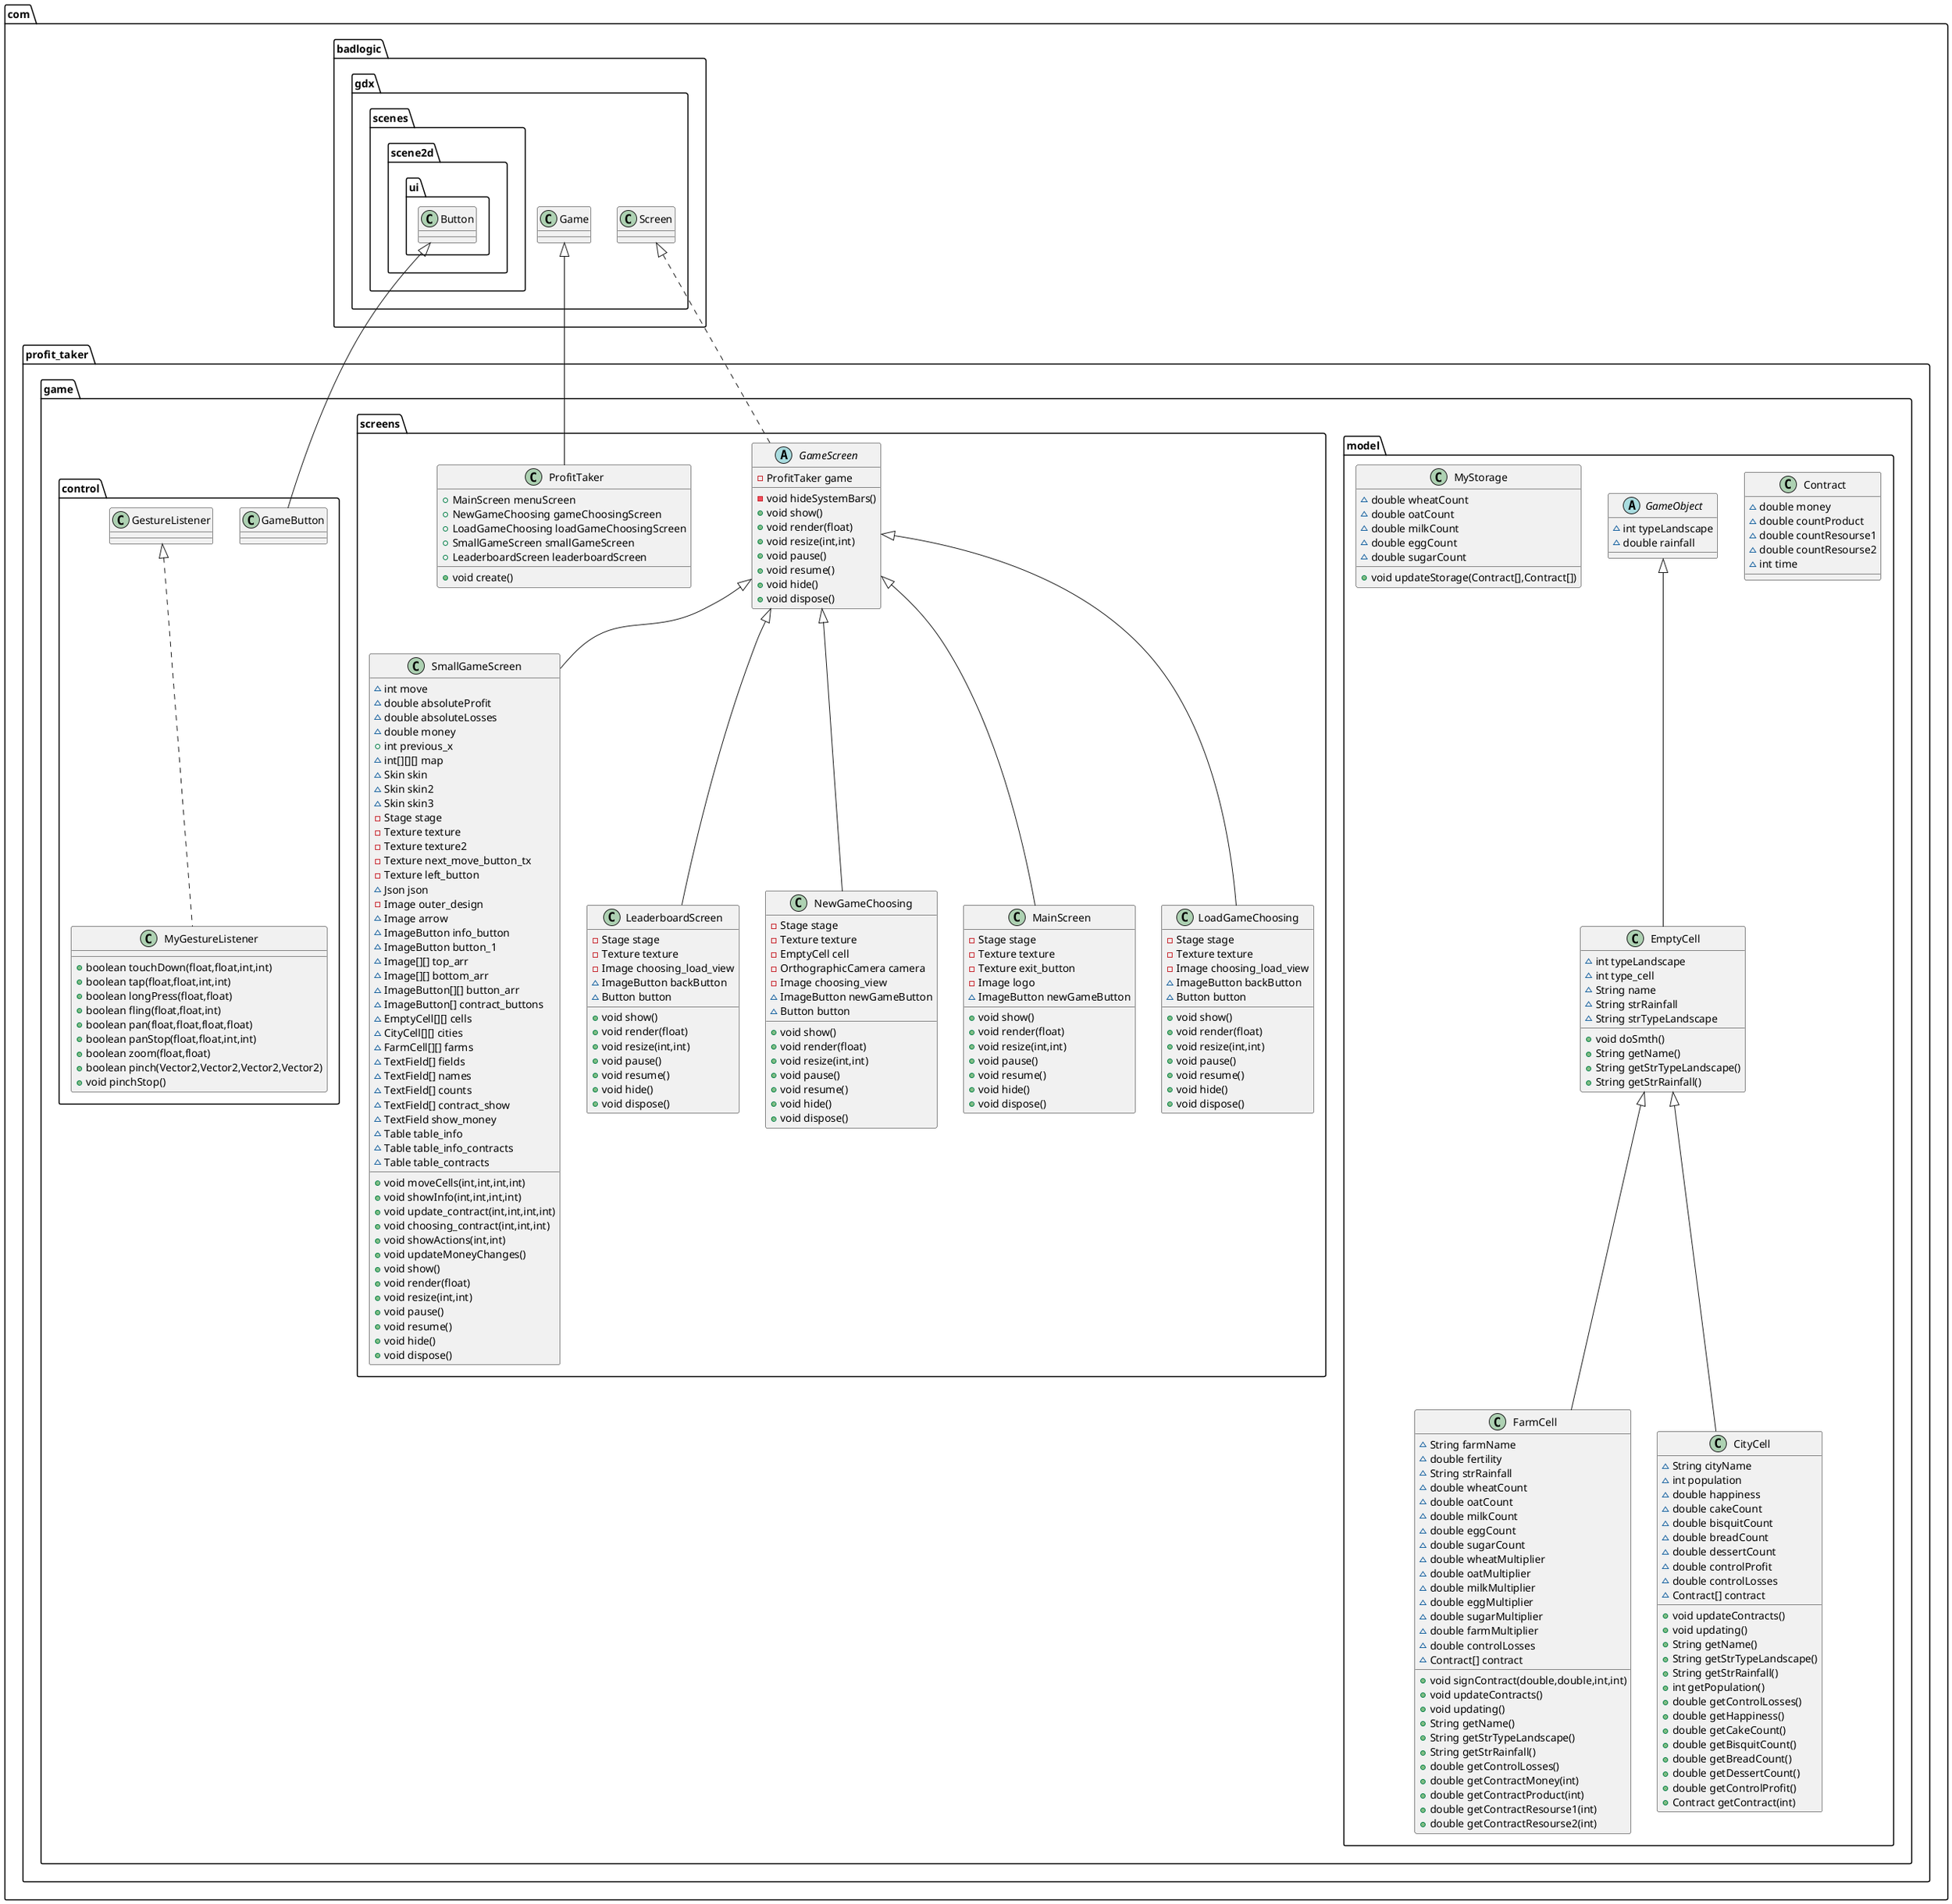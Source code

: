 @startuml
class com.profit_taker.game.model.Contract {
~ double money
~ double countProduct
~ double countResourse1
~ double countResourse2
~ int time
}
class com.profit_taker.game.model.FarmCell {
~ String farmName
~ double fertility
~ String strRainfall
~ double wheatCount
~ double oatCount
~ double milkCount
~ double eggCount
~ double sugarCount
~ double wheatMultiplier
~ double oatMultiplier
~ double milkMultiplier
~ double eggMultiplier
~ double sugarMultiplier
~ double farmMultiplier
~ double controlLosses
~ Contract[] contract
+ void signContract(double,double,int,int)
+ void updateContracts()
+ void updating()
+ String getName()
+ String getStrTypeLandscape()
+ String getStrRainfall()
+ double getControlLosses()
+ double getContractMoney(int)
+ double getContractProduct(int)
+ double getContractResourse1(int)
+ double getContractResourse2(int)
}
class com.profit_taker.game.screens.SmallGameScreen {
~ int move
~ double absoluteProfit
~ double absoluteLosses
~ double money
+ int previous_x
~ int[][][] map
~ Skin skin
~ Skin skin2
~ Skin skin3
- Stage stage
- Texture texture
- Texture texture2
- Texture next_move_button_tx
- Texture left_button
~ Json json
- Image outer_design
~ Image arrow
~ ImageButton info_button
~ ImageButton button_1
~ Image[][] top_arr
~ Image[][] bottom_arr
~ ImageButton[][] button_arr
~ ImageButton[] contract_buttons
~ EmptyCell[][] cells
~ CityCell[][] cities
~ FarmCell[][] farms
~ TextField[] fields
~ TextField[] names
~ TextField[] counts
~ TextField[] contract_show
~ TextField show_money
~ Table table_info
~ Table table_info_contracts
~ Table table_contracts
+ void moveCells(int,int,int,int)
+ void showInfo(int,int,int,int)
+ void update_contract(int,int,int,int)
+ void choosing_contract(int,int,int)
+ void showActions(int,int)
+ void updateMoneyChanges()
+ void show()
+ void render(float)
+ void resize(int,int)
+ void pause()
+ void resume()
+ void hide()
+ void dispose()
}
class com.profit_taker.game.control.MyGestureListener {
+ boolean touchDown(float,float,int,int)
+ boolean tap(float,float,int,int)
+ boolean longPress(float,float)
+ boolean fling(float,float,int)
+ boolean pan(float,float,float,float)
+ boolean panStop(float,float,int,int)
+ boolean zoom(float,float)
+ boolean pinch(Vector2,Vector2,Vector2,Vector2)
+ void pinchStop()
}
class com.profit_taker.game.control.GameButton {
}
abstract class com.profit_taker.game.model.GameObject {
~ int typeLandscape
~ double rainfall
}
class com.profit_taker.game.screens.LeaderboardScreen {
- Stage stage
- Texture texture
- Image choosing_load_view
~ ImageButton backButton
~ Button button
+ void show()
+ void render(float)
+ void resize(int,int)
+ void pause()
+ void resume()
+ void hide()
+ void dispose()
}
class com.profit_taker.game.screens.NewGameChoosing {
- Stage stage
- Texture texture
- EmptyCell cell
- OrthographicCamera camera
- Image choosing_view
~ ImageButton newGameButton
~ Button button
+ void show()
+ void render(float)
+ void resize(int,int)
+ void pause()
+ void resume()
+ void hide()
+ void dispose()
}
class com.profit_taker.game.model.EmptyCell {
~ int typeLandscape
~ int type_cell
~ String name
~ String strRainfall
~ String strTypeLandscape
+ void doSmth()
+ String getName()
+ String getStrTypeLandscape()
+ String getStrRainfall()
}
abstract class com.profit_taker.game.screens.GameScreen {
- ProfitTaker game
- void hideSystemBars()
+ void show()
+ void render(float)
+ void resize(int,int)
+ void pause()
+ void resume()
+ void hide()
+ void dispose()
}
class com.profit_taker.game.screens.ProfitTaker {
+ MainScreen menuScreen
+ NewGameChoosing gameChoosingScreen
+ LoadGameChoosing loadGameChoosingScreen
+ SmallGameScreen smallGameScreen
+ LeaderboardScreen leaderboardScreen
+ void create()
}
class com.profit_taker.game.model.CityCell {
~ String cityName
~ int population
~ double happiness
~ double cakeCount
~ double bisquitCount
~ double breadCount
~ double dessertCount
~ double controlProfit
~ double controlLosses
~ Contract[] contract
+ void updateContracts()
+ void updating()
+ String getName()
+ String getStrTypeLandscape()
+ String getStrRainfall()
+ int getPopulation()
+ double getControlLosses()
+ double getHappiness()
+ double getCakeCount()
+ double getBisquitCount()
+ double getBreadCount()
+ double getDessertCount()
+ double getControlProfit()
+ Contract getContract(int)
}
class com.profit_taker.game.screens.MainScreen {
- Stage stage
- Texture texture
- Texture exit_button
- Image logo
~ ImageButton newGameButton
+ void show()
+ void render(float)
+ void resize(int,int)
+ void pause()
+ void resume()
+ void hide()
+ void dispose()
}
class com.profit_taker.game.screens.LoadGameChoosing {
- Stage stage
- Texture texture
- Image choosing_load_view
~ ImageButton backButton
~ Button button
+ void show()
+ void render(float)
+ void resize(int,int)
+ void pause()
+ void resume()
+ void hide()
+ void dispose()
}
class com.profit_taker.game.model.MyStorage {
~ double wheatCount
~ double oatCount
~ double milkCount
~ double eggCount
~ double sugarCount
+ void updateStorage(Contract[],Contract[])
}


com.profit_taker.game.model.EmptyCell <|-- com.profit_taker.game.model.FarmCell
com.profit_taker.game.screens.GameScreen <|-- com.profit_taker.game.screens.SmallGameScreen
com.profit_taker.game.control.GestureListener <|.. com.profit_taker.game.control.MyGestureListener
com.badlogic.gdx.scenes.scene2d.ui.Button <|-- com.profit_taker.game.control.GameButton
com.profit_taker.game.screens.GameScreen <|-- com.profit_taker.game.screens.LeaderboardScreen
com.profit_taker.game.screens.GameScreen <|-- com.profit_taker.game.screens.NewGameChoosing
com.profit_taker.game.model.GameObject <|-- com.profit_taker.game.model.EmptyCell
com.badlogic.gdx.Screen <|.. com.profit_taker.game.screens.GameScreen
com.badlogic.gdx.Game <|-- com.profit_taker.game.screens.ProfitTaker
com.profit_taker.game.model.EmptyCell <|-- com.profit_taker.game.model.CityCell
com.profit_taker.game.screens.GameScreen <|-- com.profit_taker.game.screens.MainScreen
com.profit_taker.game.screens.GameScreen <|-- com.profit_taker.game.screens.LoadGameChoosing
@enduml